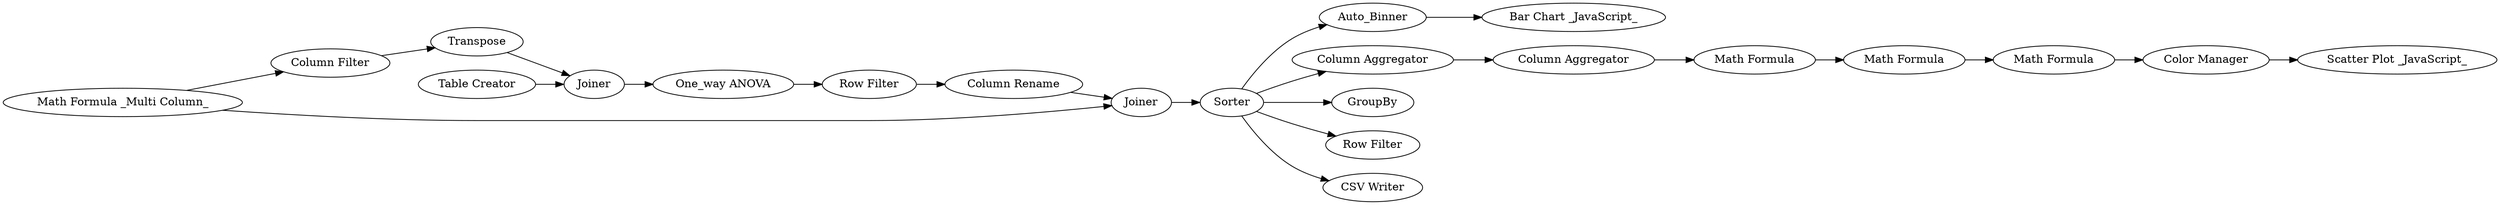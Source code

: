 digraph {
	599 -> 600
	601 -> 597
	597 -> 9
	594 -> 595
	586 -> 587
	598 -> 594
	595 -> 12
	584 -> 583
	585 -> 586
	11 -> 584
	590 -> 602
	583 -> 586
	11 -> 591
	587 -> 590
	598 -> 1
	12 -> 596
	598 -> 605
	598 -> 599
	598 -> 604
	602 -> 591
	596 -> 601
	591 -> 598
	584 [label="Column Filter"]
	587 [label="One_way ANOVA"]
	9 [label="Scatter Plot _JavaScript_"]
	601 [label="Math Formula"]
	602 [label="Column Rename"]
	585 [label="Table Creator"]
	598 [label=Sorter]
	12 [label="Math Formula"]
	590 [label="Row Filter"]
	1 [label=GroupBy]
	600 [label="Bar Chart _JavaScript_"]
	595 [label="Column Aggregator"]
	583 [label=Transpose]
	11 [label="Math Formula _Multi Column_"]
	591 [label=Joiner]
	596 [label="Math Formula"]
	594 [label="Column Aggregator"]
	605 [label="Row Filter"]
	599 [label=Auto_Binner]
	604 [label="CSV Writer"]
	597 [label="Color Manager"]
	586 [label=Joiner]
	rankdir=LR
}
